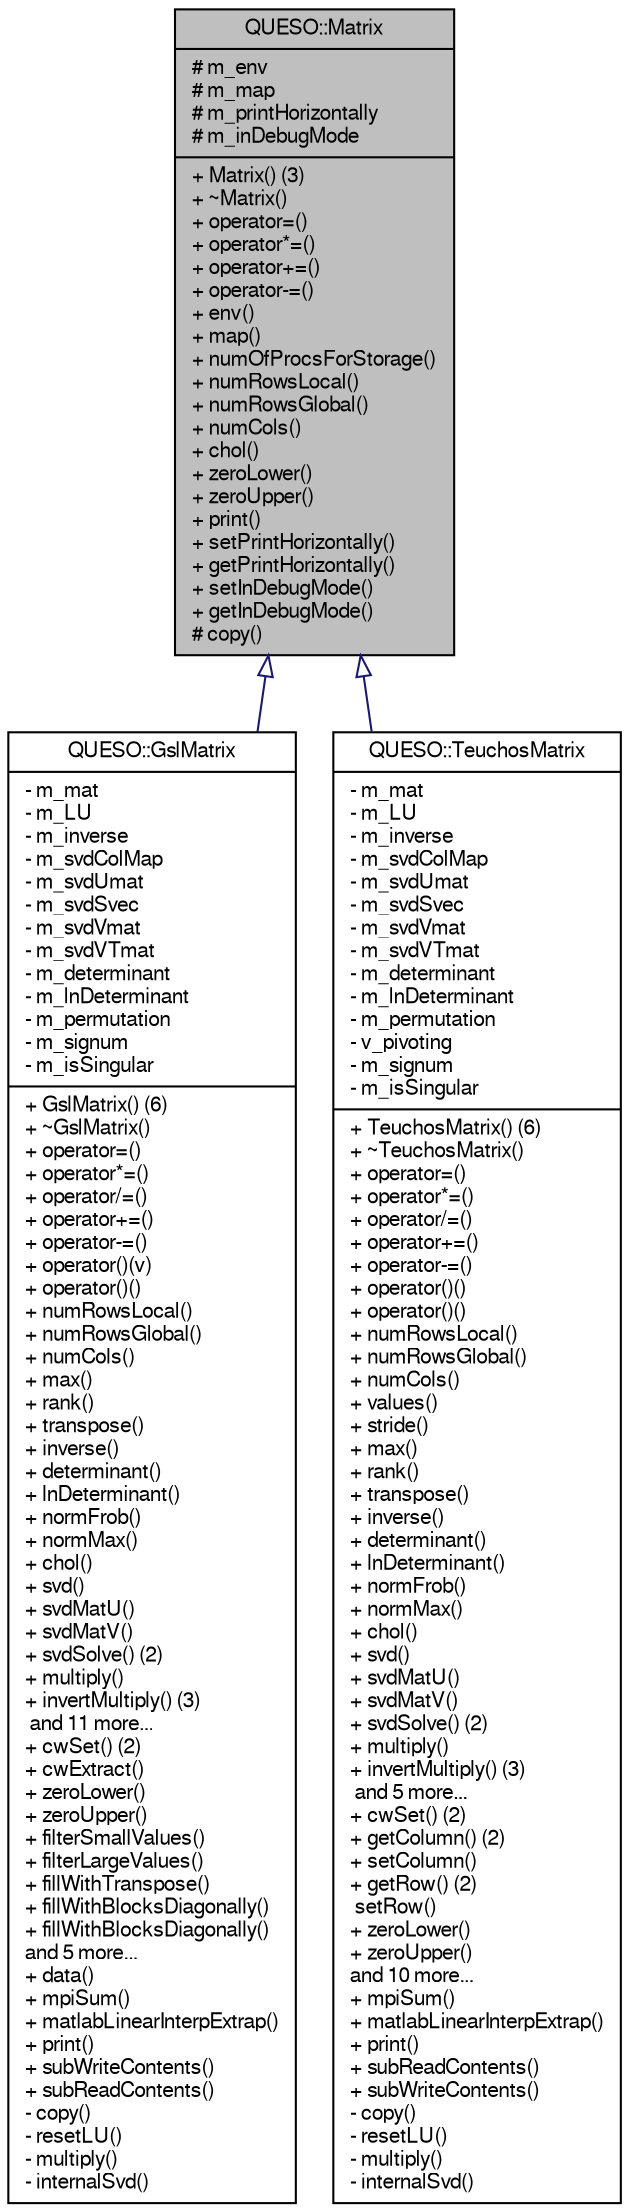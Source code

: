 digraph G
{
  edge [fontname="FreeSans",fontsize="10",labelfontname="FreeSans",labelfontsize="10"];
  node [fontname="FreeSans",fontsize="10",shape=record];
  Node1 [label="{QUESO::Matrix\n|# m_env\l# m_map\l# m_printHorizontally\l# m_inDebugMode\l|+ Matrix() (3)\l+ ~Matrix()\l+ operator=()\l+ operator*=()\l+ operator+=()\l+ operator-=()\l+ env()\l+ map()\l+ numOfProcsForStorage()\l+ numRowsLocal()\l+ numRowsGlobal()\l+ numCols()\l+ chol()\l+ zeroLower()\l+ zeroUpper()\l+ print()\l+ setPrintHorizontally()\l+ getPrintHorizontally()\l+ setInDebugMode()\l+ getInDebugMode()\l# copy()\l}",height=0.2,width=0.4,color="black", fillcolor="grey75", style="filled" fontcolor="black"];
  Node1 -> Node2 [dir="back",color="midnightblue",fontsize="10",style="solid",arrowtail="onormal",fontname="FreeSans"];
  Node2 [label="{QUESO::GslMatrix\n|- m_mat\l- m_LU\l- m_inverse\l- m_svdColMap\l- m_svdUmat\l- m_svdSvec\l- m_svdVmat\l- m_svdVTmat\l- m_determinant\l- m_lnDeterminant\l- m_permutation\l- m_signum\l- m_isSingular\l|+ GslMatrix() (6)\l+ ~GslMatrix()\l+ operator=()\l+ operator*=()\l+ operator/=()\l+ operator+=()\l+ operator-=()\l+ operator()(v)\l+ operator()()\l+ numRowsLocal()\l+ numRowsGlobal()\l+ numCols()\l+ max()\l+ rank()\l+ transpose()\l+ inverse()\l+ determinant()\l+ lnDeterminant()\l+ normFrob()\l+ normMax()\l+ chol()\l+ svd()\l+ svdMatU()\l+ svdMatV()\l+ svdSolve() (2)\l+ multiply()\l+ invertMultiply() (3) \l and 11 more...\l+ cwSet() (2)\l+ cwExtract()\l+ zeroLower()\l+ zeroUpper()\l+ filterSmallValues()\l+ filterLargeValues()\l+ fillWithTranspose()\l+ fillWithBlocksDiagonally()\l+ fillWithBlocksDiagonally()\land 5 more...\l+ data()\l+ mpiSum()\l+ matlabLinearInterpExtrap()\l+ print()\l+ subWriteContents()\l+ subReadContents()\l- copy()\l- resetLU()\l- multiply()\l- internalSvd()\l}",height=0.2,width=0.4,color="black", fillcolor="white", style="filled",URL="$_gsl_matrix_.html",tooltip=" for matrix operations using GSL library."];
  Node1 -> Node3 [dir="back",color="midnightblue",fontsize="10",style="solid",arrowtail="onormal",fontname="FreeSans"];
  Node3 [label="{QUESO::TeuchosMatrix\n|- m_mat\l- m_LU\l- m_inverse\l- m_svdColMap\l- m_svdUmat\l- m_svdSvec\l- m_svdVmat\l- m_svdVTmat\l- m_determinant\l- m_lnDeterminant\l- m_permutation\l- v_pivoting\l- m_signum\l- m_isSingular\l|+ TeuchosMatrix() (6)\l+ ~TeuchosMatrix()\l+ operator=()\l+ operator*=()\l+ operator/=()\l+ operator+=()\l+ operator-=()\l+ operator()()\l+ operator()()\l+ numRowsLocal()\l+ numRowsGlobal()\l+ numCols()\l+ values()\l+ stride()\l+ max()\l+ rank()\l+ transpose()\l+ inverse()\l+ determinant()\l+ lnDeterminant()\l+ normFrob()\l+ normMax()\l+ chol()\l+ svd()\l+ svdMatU()\l+ svdMatV()\l+ svdSolve() (2)\l+ multiply()\l+ invertMultiply() (3)\l and 5 more...\l+ cwSet() (2)\l+ getColumn() (2)\l+ setColumn()\l+ getRow() (2)\l setRow()\l+ zeroLower()\l+ zeroUpper()\land 10 more...\l+ mpiSum()\l+ matlabLinearInterpExtrap()\l+ print()\l+ subReadContents()\l+ subWriteContents()\l- copy()\l- resetLU()\l- multiply()\l- internalSvd()\l}",height=0.2,width=0.4,color="black", fillcolor="white", style="filled",URL="$_teuchos_matrix_.html",tooltip=" for matrix operations using Teuchos (Trilinos)."];
}
